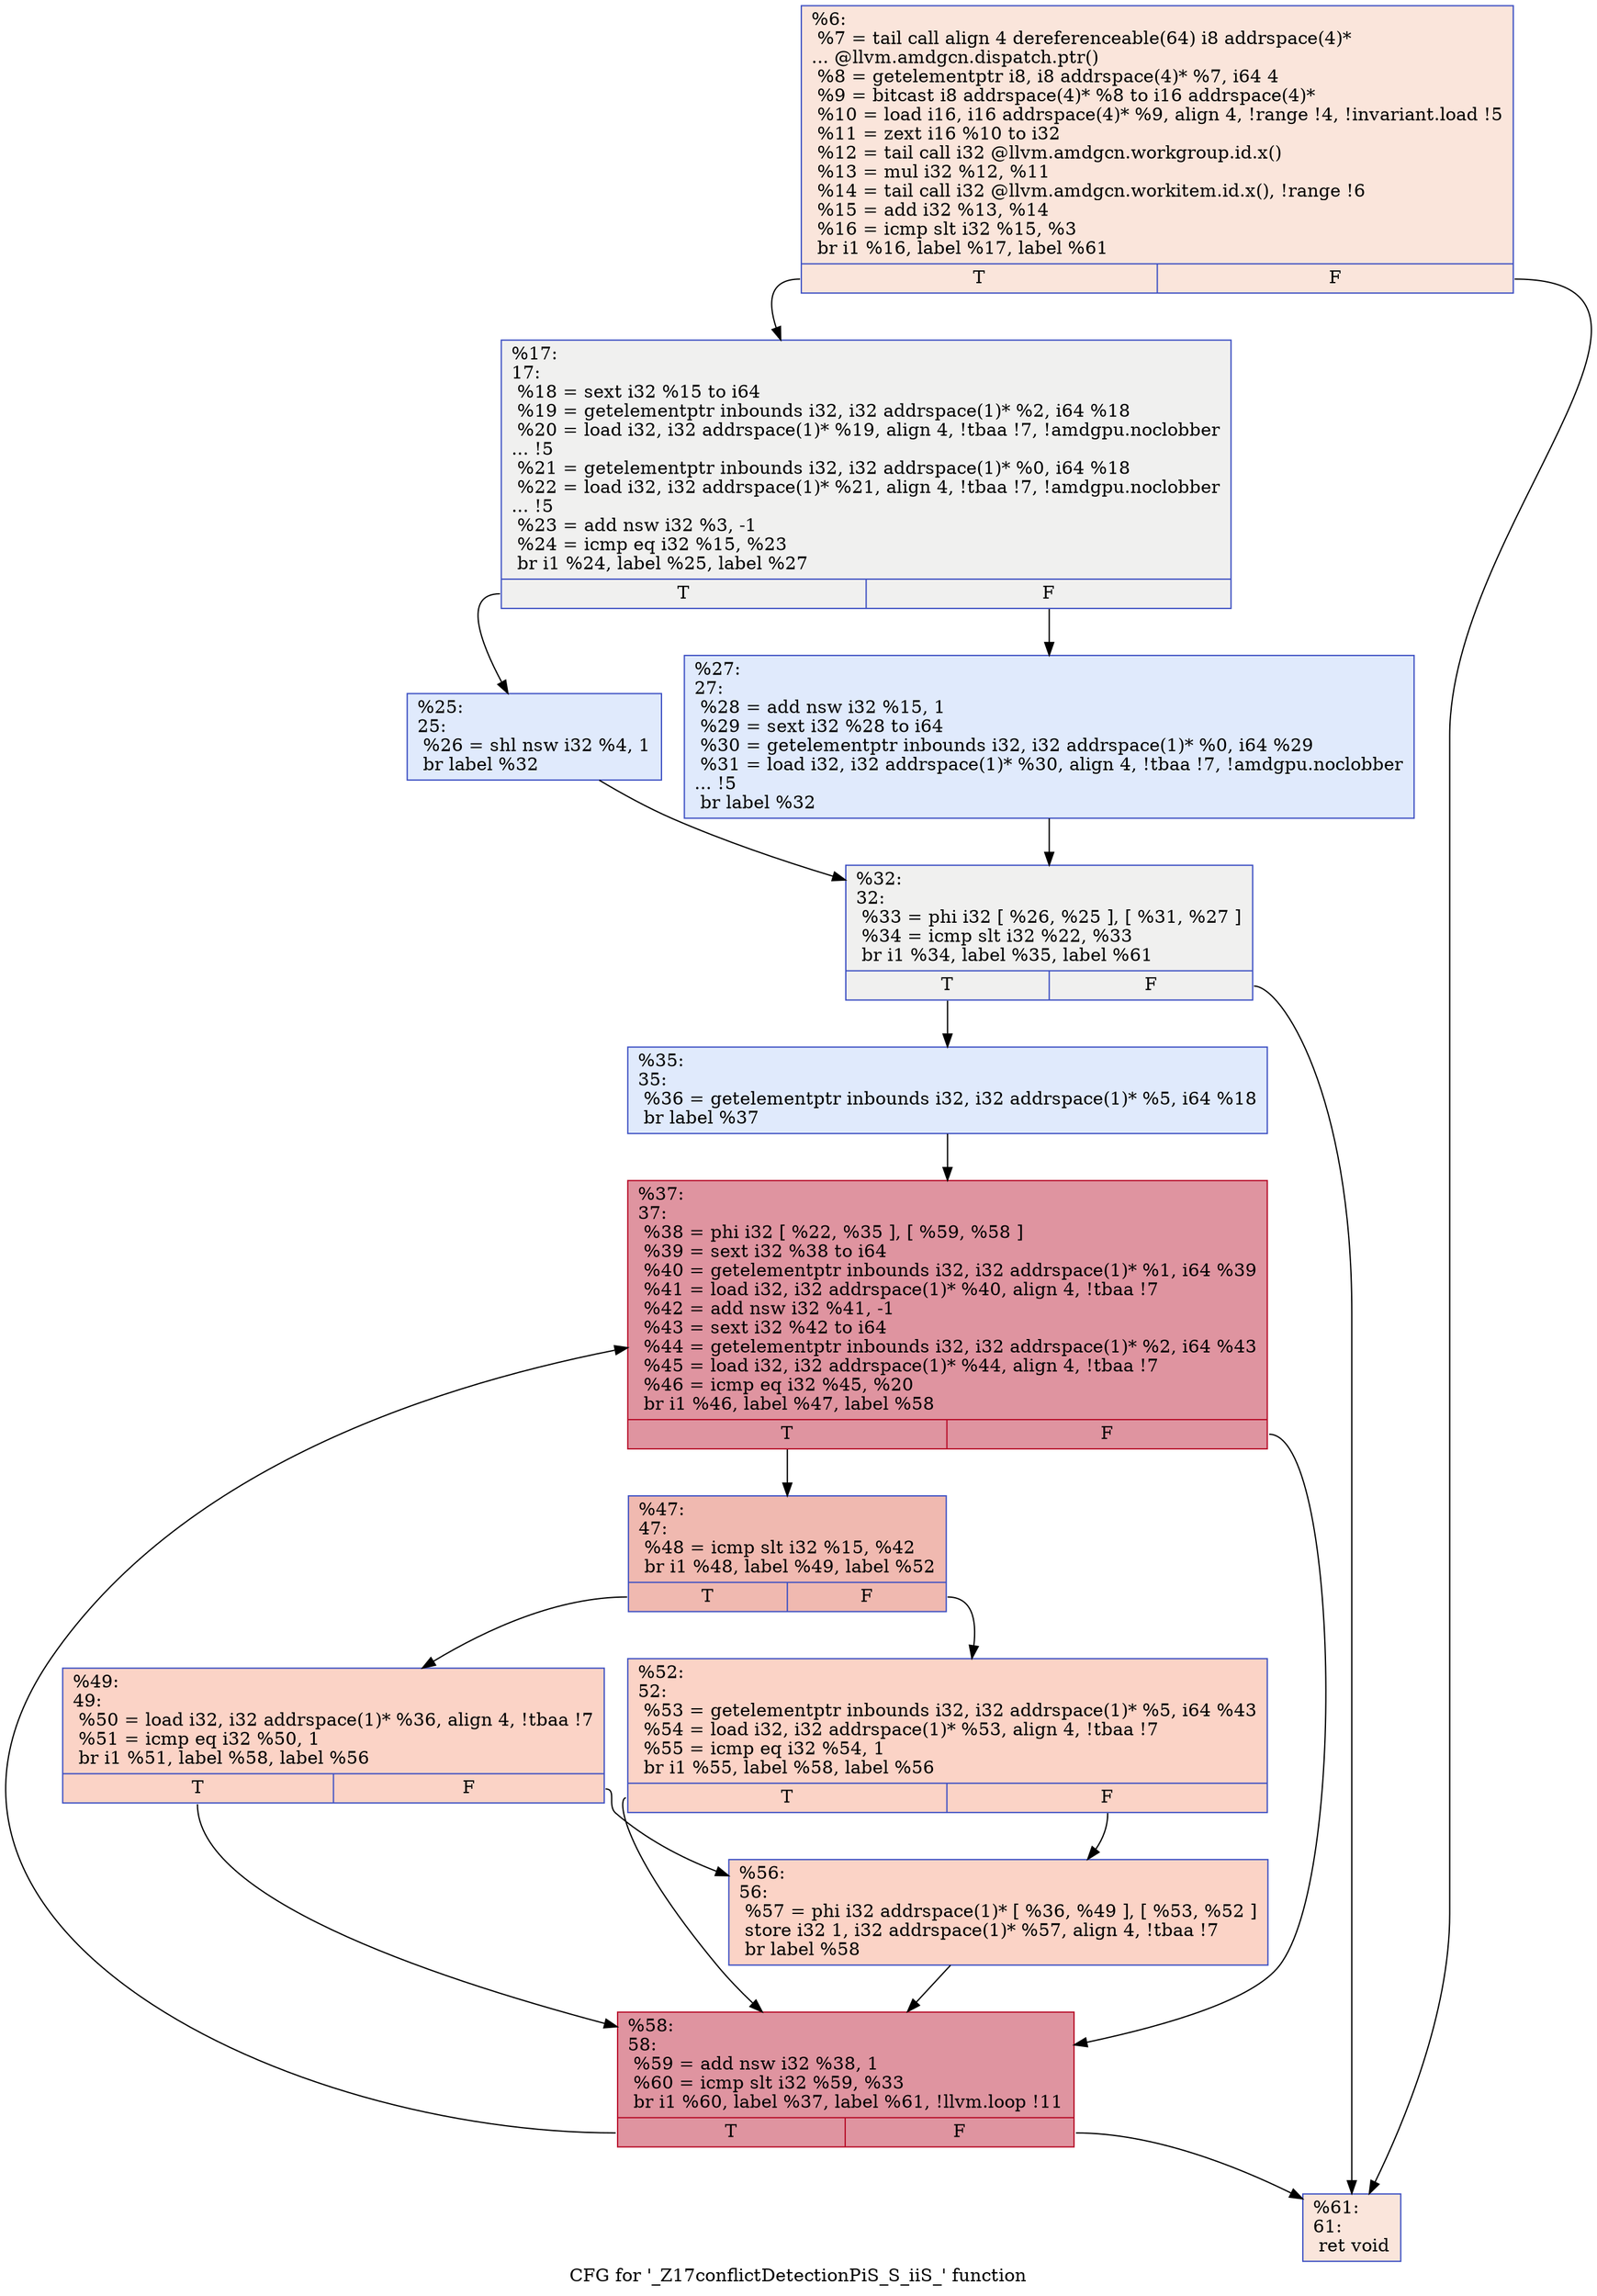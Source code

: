 digraph "CFG for '_Z17conflictDetectionPiS_S_iiS_' function" {
	label="CFG for '_Z17conflictDetectionPiS_S_iiS_' function";

	Node0x5c3ea10 [shape=record,color="#3d50c3ff", style=filled, fillcolor="#f4c5ad70",label="{%6:\l  %7 = tail call align 4 dereferenceable(64) i8 addrspace(4)*\l... @llvm.amdgcn.dispatch.ptr()\l  %8 = getelementptr i8, i8 addrspace(4)* %7, i64 4\l  %9 = bitcast i8 addrspace(4)* %8 to i16 addrspace(4)*\l  %10 = load i16, i16 addrspace(4)* %9, align 4, !range !4, !invariant.load !5\l  %11 = zext i16 %10 to i32\l  %12 = tail call i32 @llvm.amdgcn.workgroup.id.x()\l  %13 = mul i32 %12, %11\l  %14 = tail call i32 @llvm.amdgcn.workitem.id.x(), !range !6\l  %15 = add i32 %13, %14\l  %16 = icmp slt i32 %15, %3\l  br i1 %16, label %17, label %61\l|{<s0>T|<s1>F}}"];
	Node0x5c3ea10:s0 -> Node0x5c3f2f0;
	Node0x5c3ea10:s1 -> Node0x5c409e0;
	Node0x5c3f2f0 [shape=record,color="#3d50c3ff", style=filled, fillcolor="#dedcdb70",label="{%17:\l17:                                               \l  %18 = sext i32 %15 to i64\l  %19 = getelementptr inbounds i32, i32 addrspace(1)* %2, i64 %18\l  %20 = load i32, i32 addrspace(1)* %19, align 4, !tbaa !7, !amdgpu.noclobber\l... !5\l  %21 = getelementptr inbounds i32, i32 addrspace(1)* %0, i64 %18\l  %22 = load i32, i32 addrspace(1)* %21, align 4, !tbaa !7, !amdgpu.noclobber\l... !5\l  %23 = add nsw i32 %3, -1\l  %24 = icmp eq i32 %15, %23\l  br i1 %24, label %25, label %27\l|{<s0>T|<s1>F}}"];
	Node0x5c3f2f0:s0 -> Node0x5c41cb0;
	Node0x5c3f2f0:s1 -> Node0x5c41d40;
	Node0x5c41cb0 [shape=record,color="#3d50c3ff", style=filled, fillcolor="#b9d0f970",label="{%25:\l25:                                               \l  %26 = shl nsw i32 %4, 1\l  br label %32\l}"];
	Node0x5c41cb0 -> Node0x5c41f40;
	Node0x5c41d40 [shape=record,color="#3d50c3ff", style=filled, fillcolor="#b9d0f970",label="{%27:\l27:                                               \l  %28 = add nsw i32 %15, 1\l  %29 = sext i32 %28 to i64\l  %30 = getelementptr inbounds i32, i32 addrspace(1)* %0, i64 %29\l  %31 = load i32, i32 addrspace(1)* %30, align 4, !tbaa !7, !amdgpu.noclobber\l... !5\l  br label %32\l}"];
	Node0x5c41d40 -> Node0x5c41f40;
	Node0x5c41f40 [shape=record,color="#3d50c3ff", style=filled, fillcolor="#dedcdb70",label="{%32:\l32:                                               \l  %33 = phi i32 [ %26, %25 ], [ %31, %27 ]\l  %34 = icmp slt i32 %22, %33\l  br i1 %34, label %35, label %61\l|{<s0>T|<s1>F}}"];
	Node0x5c41f40:s0 -> Node0x5c40980;
	Node0x5c41f40:s1 -> Node0x5c409e0;
	Node0x5c40980 [shape=record,color="#3d50c3ff", style=filled, fillcolor="#b9d0f970",label="{%35:\l35:                                               \l  %36 = getelementptr inbounds i32, i32 addrspace(1)* %5, i64 %18\l  br label %37\l}"];
	Node0x5c40980 -> Node0x5c426a0;
	Node0x5c426a0 [shape=record,color="#b70d28ff", style=filled, fillcolor="#b70d2870",label="{%37:\l37:                                               \l  %38 = phi i32 [ %22, %35 ], [ %59, %58 ]\l  %39 = sext i32 %38 to i64\l  %40 = getelementptr inbounds i32, i32 addrspace(1)* %1, i64 %39\l  %41 = load i32, i32 addrspace(1)* %40, align 4, !tbaa !7\l  %42 = add nsw i32 %41, -1\l  %43 = sext i32 %42 to i64\l  %44 = getelementptr inbounds i32, i32 addrspace(1)* %2, i64 %43\l  %45 = load i32, i32 addrspace(1)* %44, align 4, !tbaa !7\l  %46 = icmp eq i32 %45, %20\l  br i1 %46, label %47, label %58\l|{<s0>T|<s1>F}}"];
	Node0x5c426a0:s0 -> Node0x5c42cf0;
	Node0x5c426a0:s1 -> Node0x5c42760;
	Node0x5c42cf0 [shape=record,color="#3d50c3ff", style=filled, fillcolor="#de614d70",label="{%47:\l47:                                               \l  %48 = icmp slt i32 %15, %42\l  br i1 %48, label %49, label %52\l|{<s0>T|<s1>F}}"];
	Node0x5c42cf0:s0 -> Node0x5c42ec0;
	Node0x5c42cf0:s1 -> Node0x5c42f10;
	Node0x5c42ec0 [shape=record,color="#3d50c3ff", style=filled, fillcolor="#f59c7d70",label="{%49:\l49:                                               \l  %50 = load i32, i32 addrspace(1)* %36, align 4, !tbaa !7\l  %51 = icmp eq i32 %50, 1\l  br i1 %51, label %58, label %56\l|{<s0>T|<s1>F}}"];
	Node0x5c42ec0:s0 -> Node0x5c42760;
	Node0x5c42ec0:s1 -> Node0x5c43150;
	Node0x5c42f10 [shape=record,color="#3d50c3ff", style=filled, fillcolor="#f59c7d70",label="{%52:\l52:                                               \l  %53 = getelementptr inbounds i32, i32 addrspace(1)* %5, i64 %43\l  %54 = load i32, i32 addrspace(1)* %53, align 4, !tbaa !7\l  %55 = icmp eq i32 %54, 1\l  br i1 %55, label %58, label %56\l|{<s0>T|<s1>F}}"];
	Node0x5c42f10:s0 -> Node0x5c42760;
	Node0x5c42f10:s1 -> Node0x5c43150;
	Node0x5c43150 [shape=record,color="#3d50c3ff", style=filled, fillcolor="#f59c7d70",label="{%56:\l56:                                               \l  %57 = phi i32 addrspace(1)* [ %36, %49 ], [ %53, %52 ]\l  store i32 1, i32 addrspace(1)* %57, align 4, !tbaa !7\l  br label %58\l}"];
	Node0x5c43150 -> Node0x5c42760;
	Node0x5c42760 [shape=record,color="#b70d28ff", style=filled, fillcolor="#b70d2870",label="{%58:\l58:                                               \l  %59 = add nsw i32 %38, 1\l  %60 = icmp slt i32 %59, %33\l  br i1 %60, label %37, label %61, !llvm.loop !11\l|{<s0>T|<s1>F}}"];
	Node0x5c42760:s0 -> Node0x5c426a0;
	Node0x5c42760:s1 -> Node0x5c409e0;
	Node0x5c409e0 [shape=record,color="#3d50c3ff", style=filled, fillcolor="#f4c5ad70",label="{%61:\l61:                                               \l  ret void\l}"];
}
